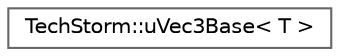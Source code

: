 digraph "Graphical Class Hierarchy"
{
 // LATEX_PDF_SIZE
  bgcolor="transparent";
  edge [fontname=Helvetica,fontsize=10,labelfontname=Helvetica,labelfontsize=10];
  node [fontname=Helvetica,fontsize=10,shape=box,height=0.2,width=0.4];
  rankdir="LR";
  Node0 [id="Node000000",label="TechStorm::uVec3Base\< T \>",height=0.2,width=0.4,color="grey40", fillcolor="white", style="filled",URL="$class_tech_storm_1_1u_vec3_base.html",tooltip=" "];
}
